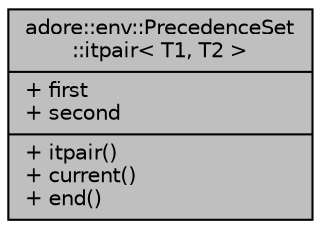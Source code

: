 digraph "adore::env::PrecedenceSet::itpair&lt; T1, T2 &gt;"
{
 // LATEX_PDF_SIZE
  edge [fontname="Helvetica",fontsize="10",labelfontname="Helvetica",labelfontsize="10"];
  node [fontname="Helvetica",fontsize="10",shape=record];
  Node1 [label="{adore::env::PrecedenceSet\l::itpair\< T1, T2 \>\n|+ first\l+ second\l|+ itpair()\l+ current()\l+ end()\l}",height=0.2,width=0.4,color="black", fillcolor="grey75", style="filled", fontcolor="black",tooltip=" "];
}
